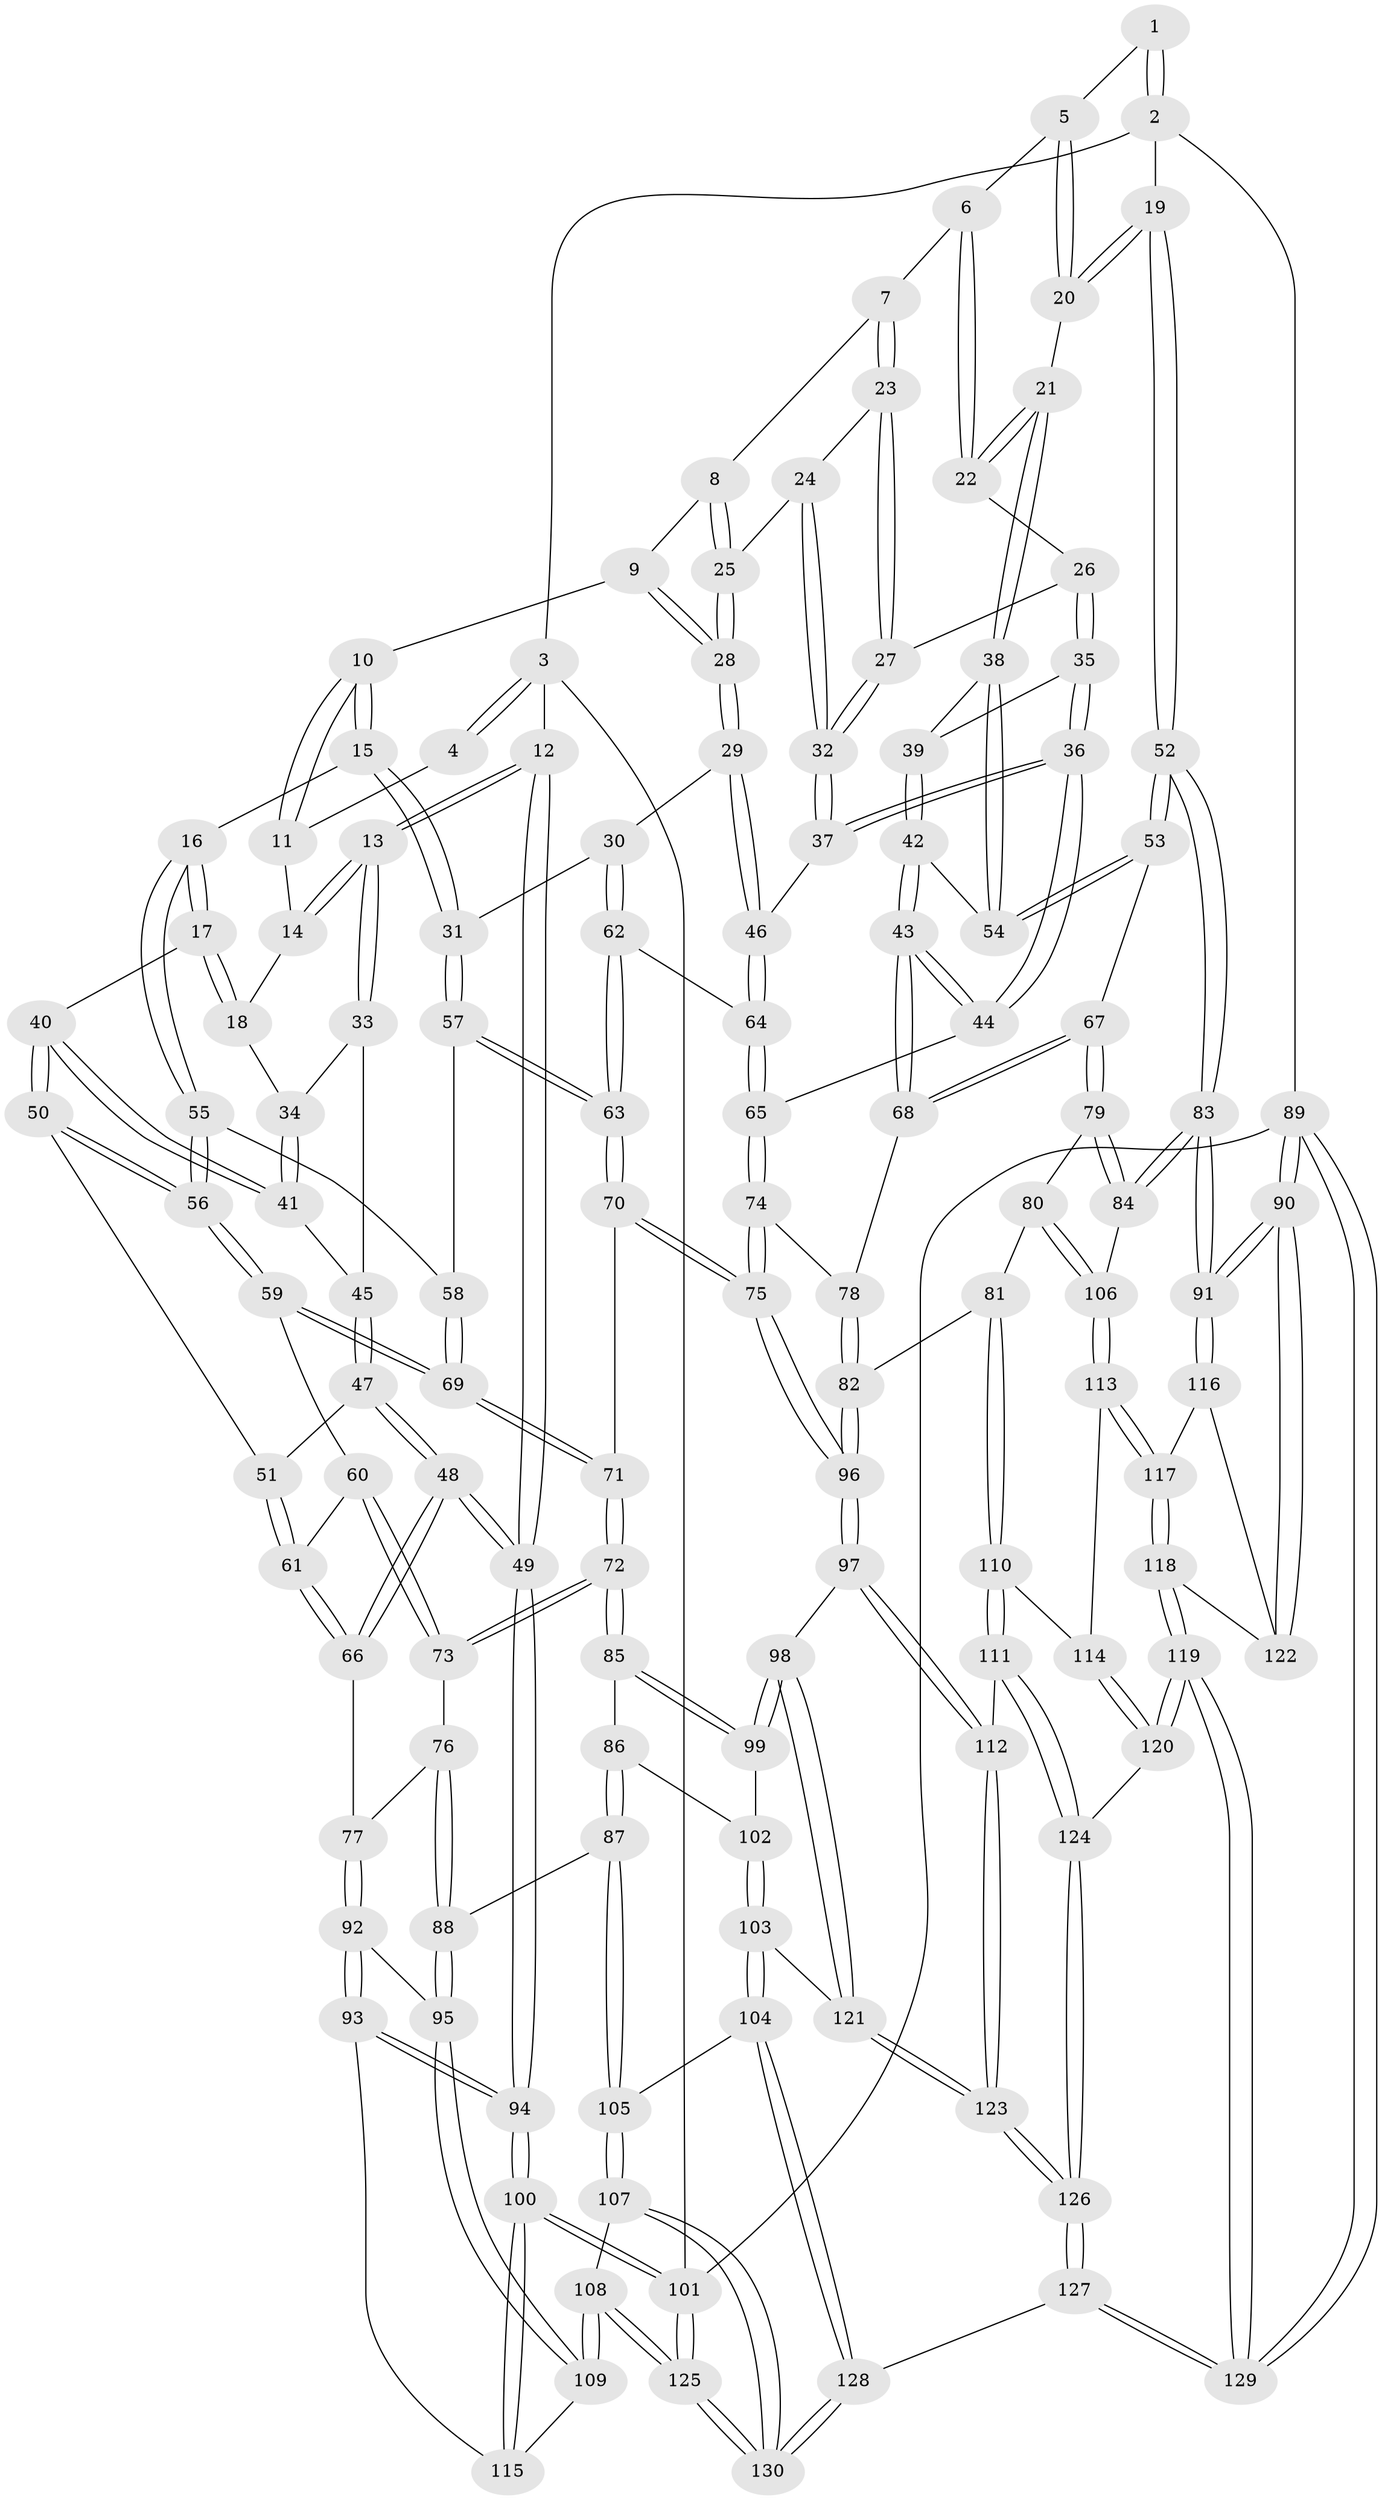 // Generated by graph-tools (version 1.1) at 2025/16/03/09/25 04:16:52]
// undirected, 130 vertices, 322 edges
graph export_dot {
graph [start="1"]
  node [color=gray90,style=filled];
  1 [pos="+0.711412645849573+0"];
  2 [pos="+1+0"];
  3 [pos="+0+0"];
  4 [pos="+0.3237025613588944+0"];
  5 [pos="+0.6965098124941341+0"];
  6 [pos="+0.6908040437674521+0"];
  7 [pos="+0.6092046151870913+0.0734953835396144"];
  8 [pos="+0.5376156134976299+0.09438369343635905"];
  9 [pos="+0.43750461493589704+0.1116721169818809"];
  10 [pos="+0.3600392648216337+0.0413331303866408"];
  11 [pos="+0.3149882641955393+0"];
  12 [pos="+0+0"];
  13 [pos="+0+0.04418711427939296"];
  14 [pos="+0.24265138867335664+0.04312945747314433"];
  15 [pos="+0.326834979177456+0.22558274902980324"];
  16 [pos="+0.2518371628393046+0.2364789961111344"];
  17 [pos="+0.1796469830801611+0.16638383889544048"];
  18 [pos="+0.1739166356897496+0.1494618264185082"];
  19 [pos="+1+0"];
  20 [pos="+0.9321542938764836+0.18698505349214356"];
  21 [pos="+0.9027267205328743+0.21013183546564437"];
  22 [pos="+0.7411499196578544+0.12594721043199758"];
  23 [pos="+0.5879942774537843+0.1599266770113302"];
  24 [pos="+0.5561002974706472+0.1950412540975347"];
  25 [pos="+0.48787769046805923+0.2193064781717574"];
  26 [pos="+0.722982728526378+0.19351122419219136"];
  27 [pos="+0.6495782695953974+0.22087819174902484"];
  28 [pos="+0.46961205465454875+0.22741985754157018"];
  29 [pos="+0.4654682279755334+0.23668126296645964"];
  30 [pos="+0.4306797461390564+0.2726309088031716"];
  31 [pos="+0.3967297643795434+0.27166752849488524"];
  32 [pos="+0.6203014406288867+0.29382040900209877"];
  33 [pos="+0+0.11201886449833949"];
  34 [pos="+0+0.11585973858897147"];
  35 [pos="+0.7233073718977708+0.1945522938260835"];
  36 [pos="+0.6711324364763475+0.3410423551504018"];
  37 [pos="+0.6204707614548672+0.3103825756713256"];
  38 [pos="+0.894673778050121+0.23104281500547538"];
  39 [pos="+0.7420359268587561+0.22071230670698364"];
  40 [pos="+0.12040389143475788+0.2679992837720789"];
  41 [pos="+0.0851486560090615+0.25457465075613106"];
  42 [pos="+0.7956031930410264+0.3267956079049835"];
  43 [pos="+0.7483671310172573+0.41509452838031546"];
  44 [pos="+0.7390057428484917+0.41111683306250785"];
  45 [pos="+0.03420511914367196+0.27824629855403127"];
  46 [pos="+0.6027456247118224+0.31488986362697996"];
  47 [pos="+0.024736889679335426+0.33411111839551216"];
  48 [pos="+0+0.4673891524477727"];
  49 [pos="+0+0.47830276304261976"];
  50 [pos="+0.12136069217490777+0.27906296030702354"];
  51 [pos="+0.08131264934207574+0.32815279330258174"];
  52 [pos="+1+0.47352356104183735"];
  53 [pos="+1+0.4289584344714199"];
  54 [pos="+0.8869948657785722+0.2565607266021345"];
  55 [pos="+0.23076160304325488+0.32796820438929747"];
  56 [pos="+0.20847260790914254+0.3439316060675319"];
  57 [pos="+0.3394104518714637+0.3416843749117294"];
  58 [pos="+0.3132653947084261+0.3628168791911356"];
  59 [pos="+0.1869799284806874+0.3865126012851372"];
  60 [pos="+0.17374455387497606+0.3965887753264398"];
  61 [pos="+0.15263423279852936+0.40901390132419174"];
  62 [pos="+0.47516470647725+0.38727624933225446"];
  63 [pos="+0.447320029370604+0.434415033604376"];
  64 [pos="+0.5216204546477433+0.38440180496683746"];
  65 [pos="+0.5949448842403318+0.44752926741033067"];
  66 [pos="+0.10536915715955311+0.47781374109433183"];
  67 [pos="+0.7950150529789509+0.4661278907979128"];
  68 [pos="+0.7582095347794446+0.4331523326622726"];
  69 [pos="+0.3347694031293878+0.4920798294596252"];
  70 [pos="+0.41613939287040186+0.5040487037084848"];
  71 [pos="+0.3485446407344032+0.5191845438623957"];
  72 [pos="+0.3367339174909019+0.5326374227873353"];
  73 [pos="+0.2643855721352582+0.5320212671089488"];
  74 [pos="+0.5478680618805776+0.5446272833537652"];
  75 [pos="+0.5216666561511615+0.5699669800498183"];
  76 [pos="+0.22012224375607678+0.5364957994234623"];
  77 [pos="+0.1508546123606149+0.5353016732946313"];
  78 [pos="+0.673036501292816+0.5195645597551539"];
  79 [pos="+0.8071364762910177+0.5588762688839523"];
  80 [pos="+0.7879085051218342+0.6353838491608941"];
  81 [pos="+0.7148480106288286+0.6791510417782642"];
  82 [pos="+0.6457960046949567+0.6683017036263131"];
  83 [pos="+1+0.580914282827394"];
  84 [pos="+1+0.6156291527737592"];
  85 [pos="+0.3255368511598232+0.6182991991199811"];
  86 [pos="+0.30642924261122473+0.6469548044276032"];
  87 [pos="+0.2907061588308365+0.6620711563935929"];
  88 [pos="+0.21003890045949392+0.6836859493666617"];
  89 [pos="+1+1"];
  90 [pos="+1+0.9973991909419917"];
  91 [pos="+1+0.7716631585280204"];
  92 [pos="+0.12227625201051577+0.6678911982313163"];
  93 [pos="+0+0.6343589390687201"];
  94 [pos="+0+0.6341496650584802"];
  95 [pos="+0.1562528240479492+0.7044788560109223"];
  96 [pos="+0.5610665278040106+0.6786110658995893"];
  97 [pos="+0.5537396372944788+0.6905540897659506"];
  98 [pos="+0.48959700951791+0.7324516023024776"];
  99 [pos="+0.48277305904471457+0.7277959775807945"];
  100 [pos="+0+0.9851378402566308"];
  101 [pos="+0+1"];
  102 [pos="+0.34803638157088373+0.7044363421063856"];
  103 [pos="+0.4276926335506891+0.8238973945849323"];
  104 [pos="+0.3523571100633775+0.8525417730102776"];
  105 [pos="+0.3176016687268356+0.8481716032175929"];
  106 [pos="+0.8961755973878318+0.7190976979074454"];
  107 [pos="+0.2301589480652939+0.8688870932879854"];
  108 [pos="+0.18406586747318876+0.8562810187178613"];
  109 [pos="+0.15876757849228848+0.817397799149384"];
  110 [pos="+0.738436621499464+0.7935073735346285"];
  111 [pos="+0.7259982182587278+0.876793401033254"];
  112 [pos="+0.6249726404661275+0.8379558467862309"];
  113 [pos="+0.8940345089045603+0.7430611654086542"];
  114 [pos="+0.8803911430285464+0.7561454025998287"];
  115 [pos="+0.11942417071883595+0.8161157724299998"];
  116 [pos="+0.9739504626865576+0.7895494052053106"];
  117 [pos="+0.9141075618199821+0.771637395673022"];
  118 [pos="+0.9383374049331586+0.8773549851998658"];
  119 [pos="+0.8539266418283727+0.9303162360912866"];
  120 [pos="+0.8090820780410571+0.9017431248852933"];
  121 [pos="+0.4291873885294924+0.8235772970576658"];
  122 [pos="+0.985147475033987+0.8825765627345398"];
  123 [pos="+0.516639811004529+0.9176779728146744"];
  124 [pos="+0.7315739901234383+0.8874748149782287"];
  125 [pos="+0+1"];
  126 [pos="+0.5748517600406332+1"];
  127 [pos="+0.5730858036597591+1"];
  128 [pos="+0.4101115906426571+1"];
  129 [pos="+1+1"];
  130 [pos="+0.3059872337252486+1"];
  1 -- 2;
  1 -- 2;
  1 -- 5;
  2 -- 3;
  2 -- 19;
  2 -- 89;
  3 -- 4;
  3 -- 4;
  3 -- 12;
  3 -- 101;
  4 -- 11;
  5 -- 6;
  5 -- 20;
  5 -- 20;
  6 -- 7;
  6 -- 22;
  6 -- 22;
  7 -- 8;
  7 -- 23;
  7 -- 23;
  8 -- 9;
  8 -- 25;
  8 -- 25;
  9 -- 10;
  9 -- 28;
  9 -- 28;
  10 -- 11;
  10 -- 11;
  10 -- 15;
  10 -- 15;
  11 -- 14;
  12 -- 13;
  12 -- 13;
  12 -- 49;
  12 -- 49;
  13 -- 14;
  13 -- 14;
  13 -- 33;
  13 -- 33;
  14 -- 18;
  15 -- 16;
  15 -- 31;
  15 -- 31;
  16 -- 17;
  16 -- 17;
  16 -- 55;
  16 -- 55;
  17 -- 18;
  17 -- 18;
  17 -- 40;
  18 -- 34;
  19 -- 20;
  19 -- 20;
  19 -- 52;
  19 -- 52;
  20 -- 21;
  21 -- 22;
  21 -- 22;
  21 -- 38;
  21 -- 38;
  22 -- 26;
  23 -- 24;
  23 -- 27;
  23 -- 27;
  24 -- 25;
  24 -- 32;
  24 -- 32;
  25 -- 28;
  25 -- 28;
  26 -- 27;
  26 -- 35;
  26 -- 35;
  27 -- 32;
  27 -- 32;
  28 -- 29;
  28 -- 29;
  29 -- 30;
  29 -- 46;
  29 -- 46;
  30 -- 31;
  30 -- 62;
  30 -- 62;
  31 -- 57;
  31 -- 57;
  32 -- 37;
  32 -- 37;
  33 -- 34;
  33 -- 45;
  34 -- 41;
  34 -- 41;
  35 -- 36;
  35 -- 36;
  35 -- 39;
  36 -- 37;
  36 -- 37;
  36 -- 44;
  36 -- 44;
  37 -- 46;
  38 -- 39;
  38 -- 54;
  38 -- 54;
  39 -- 42;
  39 -- 42;
  40 -- 41;
  40 -- 41;
  40 -- 50;
  40 -- 50;
  41 -- 45;
  42 -- 43;
  42 -- 43;
  42 -- 54;
  43 -- 44;
  43 -- 44;
  43 -- 68;
  43 -- 68;
  44 -- 65;
  45 -- 47;
  45 -- 47;
  46 -- 64;
  46 -- 64;
  47 -- 48;
  47 -- 48;
  47 -- 51;
  48 -- 49;
  48 -- 49;
  48 -- 66;
  48 -- 66;
  49 -- 94;
  49 -- 94;
  50 -- 51;
  50 -- 56;
  50 -- 56;
  51 -- 61;
  51 -- 61;
  52 -- 53;
  52 -- 53;
  52 -- 83;
  52 -- 83;
  53 -- 54;
  53 -- 54;
  53 -- 67;
  55 -- 56;
  55 -- 56;
  55 -- 58;
  56 -- 59;
  56 -- 59;
  57 -- 58;
  57 -- 63;
  57 -- 63;
  58 -- 69;
  58 -- 69;
  59 -- 60;
  59 -- 69;
  59 -- 69;
  60 -- 61;
  60 -- 73;
  60 -- 73;
  61 -- 66;
  61 -- 66;
  62 -- 63;
  62 -- 63;
  62 -- 64;
  63 -- 70;
  63 -- 70;
  64 -- 65;
  64 -- 65;
  65 -- 74;
  65 -- 74;
  66 -- 77;
  67 -- 68;
  67 -- 68;
  67 -- 79;
  67 -- 79;
  68 -- 78;
  69 -- 71;
  69 -- 71;
  70 -- 71;
  70 -- 75;
  70 -- 75;
  71 -- 72;
  71 -- 72;
  72 -- 73;
  72 -- 73;
  72 -- 85;
  72 -- 85;
  73 -- 76;
  74 -- 75;
  74 -- 75;
  74 -- 78;
  75 -- 96;
  75 -- 96;
  76 -- 77;
  76 -- 88;
  76 -- 88;
  77 -- 92;
  77 -- 92;
  78 -- 82;
  78 -- 82;
  79 -- 80;
  79 -- 84;
  79 -- 84;
  80 -- 81;
  80 -- 106;
  80 -- 106;
  81 -- 82;
  81 -- 110;
  81 -- 110;
  82 -- 96;
  82 -- 96;
  83 -- 84;
  83 -- 84;
  83 -- 91;
  83 -- 91;
  84 -- 106;
  85 -- 86;
  85 -- 99;
  85 -- 99;
  86 -- 87;
  86 -- 87;
  86 -- 102;
  87 -- 88;
  87 -- 105;
  87 -- 105;
  88 -- 95;
  88 -- 95;
  89 -- 90;
  89 -- 90;
  89 -- 129;
  89 -- 129;
  89 -- 101;
  90 -- 91;
  90 -- 91;
  90 -- 122;
  90 -- 122;
  91 -- 116;
  91 -- 116;
  92 -- 93;
  92 -- 93;
  92 -- 95;
  93 -- 94;
  93 -- 94;
  93 -- 115;
  94 -- 100;
  94 -- 100;
  95 -- 109;
  95 -- 109;
  96 -- 97;
  96 -- 97;
  97 -- 98;
  97 -- 112;
  97 -- 112;
  98 -- 99;
  98 -- 99;
  98 -- 121;
  98 -- 121;
  99 -- 102;
  100 -- 101;
  100 -- 101;
  100 -- 115;
  100 -- 115;
  101 -- 125;
  101 -- 125;
  102 -- 103;
  102 -- 103;
  103 -- 104;
  103 -- 104;
  103 -- 121;
  104 -- 105;
  104 -- 128;
  104 -- 128;
  105 -- 107;
  105 -- 107;
  106 -- 113;
  106 -- 113;
  107 -- 108;
  107 -- 130;
  107 -- 130;
  108 -- 109;
  108 -- 109;
  108 -- 125;
  108 -- 125;
  109 -- 115;
  110 -- 111;
  110 -- 111;
  110 -- 114;
  111 -- 112;
  111 -- 124;
  111 -- 124;
  112 -- 123;
  112 -- 123;
  113 -- 114;
  113 -- 117;
  113 -- 117;
  114 -- 120;
  114 -- 120;
  116 -- 117;
  116 -- 122;
  117 -- 118;
  117 -- 118;
  118 -- 119;
  118 -- 119;
  118 -- 122;
  119 -- 120;
  119 -- 120;
  119 -- 129;
  119 -- 129;
  120 -- 124;
  121 -- 123;
  121 -- 123;
  123 -- 126;
  123 -- 126;
  124 -- 126;
  124 -- 126;
  125 -- 130;
  125 -- 130;
  126 -- 127;
  126 -- 127;
  127 -- 128;
  127 -- 129;
  127 -- 129;
  128 -- 130;
  128 -- 130;
}
